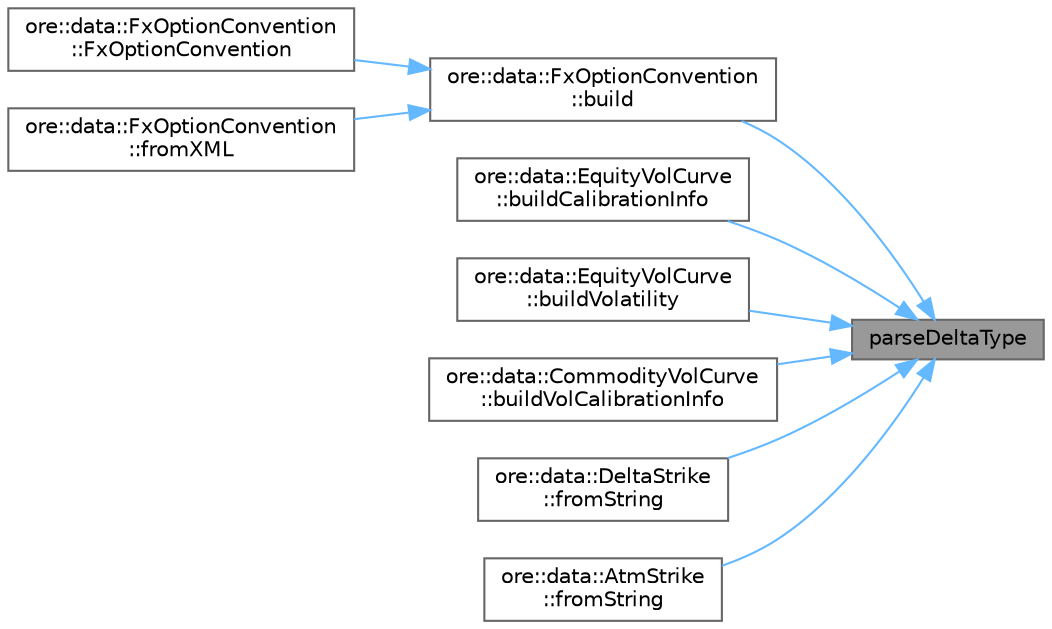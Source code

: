 digraph "parseDeltaType"
{
 // INTERACTIVE_SVG=YES
 // LATEX_PDF_SIZE
  bgcolor="transparent";
  edge [fontname=Helvetica,fontsize=10,labelfontname=Helvetica,labelfontsize=10];
  node [fontname=Helvetica,fontsize=10,shape=box,height=0.2,width=0.4];
  rankdir="RL";
  Node1 [label="parseDeltaType",height=0.2,width=0.4,color="gray40", fillcolor="grey60", style="filled", fontcolor="black",tooltip="Convert text to QuantLib::DeltaVolQuote::DeltaType."];
  Node1 -> Node2 [dir="back",color="steelblue1",style="solid"];
  Node2 [label="ore::data::FxOptionConvention\l::build",height=0.2,width=0.4,color="grey40", fillcolor="white", style="filled",URL="$classore_1_1data_1_1_fx_option_convention.html#a9169b2d8ee8001dbb250c4ce2c26818c",tooltip=" "];
  Node2 -> Node3 [dir="back",color="steelblue1",style="solid"];
  Node3 [label="ore::data::FxOptionConvention\l::FxOptionConvention",height=0.2,width=0.4,color="grey40", fillcolor="white", style="filled",URL="$classore_1_1data_1_1_fx_option_convention.html#a4415cc0c38ccaff925d51d4cbd6cd915",tooltip=" "];
  Node2 -> Node4 [dir="back",color="steelblue1",style="solid"];
  Node4 [label="ore::data::FxOptionConvention\l::fromXML",height=0.2,width=0.4,color="grey40", fillcolor="white", style="filled",URL="$classore_1_1data_1_1_fx_option_convention.html#a7741ae0fc924943de5bfe02928262eb7",tooltip=" "];
  Node1 -> Node5 [dir="back",color="steelblue1",style="solid"];
  Node5 [label="ore::data::EquityVolCurve\l::buildCalibrationInfo",height=0.2,width=0.4,color="grey40", fillcolor="white", style="filled",URL="$classore_1_1data_1_1_equity_vol_curve.html#a3987971ffc25c840ee49e2eca623218a",tooltip="Build the calibration info."];
  Node1 -> Node6 [dir="back",color="steelblue1",style="solid"];
  Node6 [label="ore::data::EquityVolCurve\l::buildVolatility",height=0.2,width=0.4,color="grey40", fillcolor="white", style="filled",URL="$classore_1_1data_1_1_equity_vol_curve.html#afff043fce577f592f6a660001d412371",tooltip="Build a volatility surface from a collection of expiry and strike delta pairs."];
  Node1 -> Node7 [dir="back",color="steelblue1",style="solid"];
  Node7 [label="ore::data::CommodityVolCurve\l::buildVolCalibrationInfo",height=0.2,width=0.4,color="grey40", fillcolor="white", style="filled",URL="$classore_1_1data_1_1_commodity_vol_curve.html#a817951613d73e2bcfa7eec984fddb440",tooltip="Build the calibration info."];
  Node1 -> Node8 [dir="back",color="steelblue1",style="solid"];
  Node8 [label="ore::data::DeltaStrike\l::fromString",height=0.2,width=0.4,color="grey40", fillcolor="white", style="filled",URL="$classore_1_1data_1_1_delta_strike.html#a69e12247970d255a564e79e01de3bb69",tooltip=" "];
  Node1 -> Node9 [dir="back",color="steelblue1",style="solid"];
  Node9 [label="ore::data::AtmStrike\l::fromString",height=0.2,width=0.4,color="grey40", fillcolor="white", style="filled",URL="$classore_1_1data_1_1_atm_strike.html#a69e12247970d255a564e79e01de3bb69",tooltip=" "];
}
